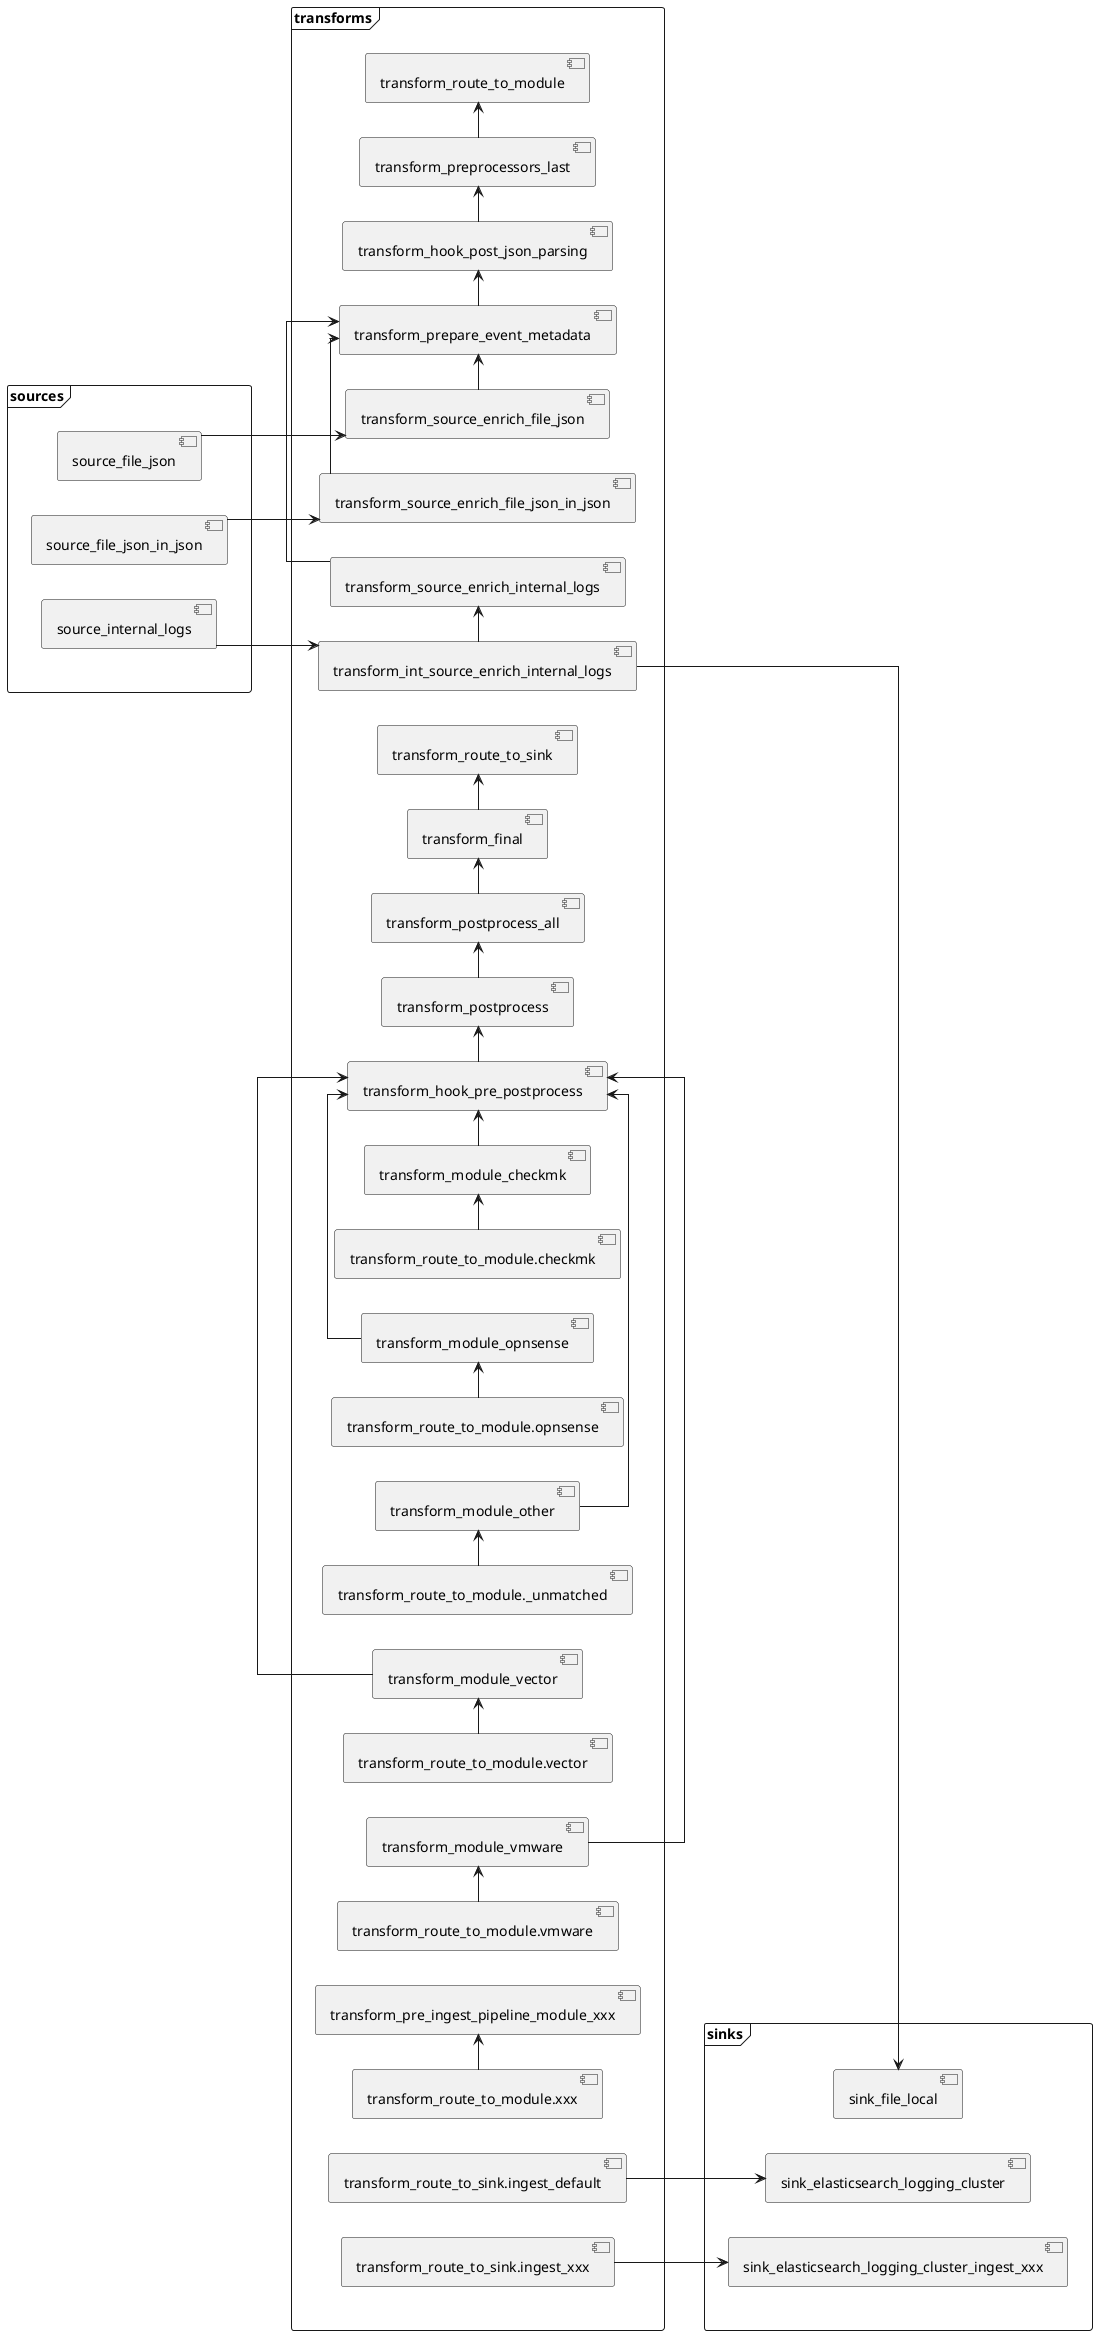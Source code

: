 @startuml
' The following is generated by gen_component_diagram, all changes will be lost.
left to right direction
skinparam linetype ortho

frame sources {
    component source_file_json
    component source_file_json_in_json
    component source_internal_logs
}

frame transforms {
    component transform_final
    component transform_hook_post_json_parsing
    component transform_hook_pre_postprocess
    component transform_int_source_enrich_internal_logs
    component transform_module_checkmk
    component transform_module_opnsense
    component transform_module_other
    component transform_module_vector
    component transform_module_vmware
    component transform_postprocess
    component transform_postprocess_all
    component transform_pre_ingest_pipeline_module_xxx
    component transform_prepare_event_metadata
    component transform_preprocessors_last
    component transform_route_to_module
    component transform_route_to_module._unmatched
    component transform_route_to_module.checkmk
    component transform_route_to_module.opnsense
    component transform_route_to_module.vector
    component transform_route_to_module.vmware
    component transform_route_to_module.xxx
    component transform_route_to_sink
    component transform_route_to_sink.ingest_default
    component transform_route_to_sink.ingest_xxx
    component transform_source_enrich_file_json
    component transform_source_enrich_file_json_in_json
    component transform_source_enrich_internal_logs
}

frame sinks {
    component sink_elasticsearch_logging_cluster
    component sink_elasticsearch_logging_cluster_ingest_xxx
    component sink_file_local
}

sources -[hidden]-> transforms
transforms -[hidden]-> sinks

source_file_json -> transform_source_enrich_file_json
source_file_json_in_json -> transform_source_enrich_file_json_in_json
transform_int_source_enrich_internal_logs -> transform_source_enrich_internal_logs
transform_final -> transform_route_to_sink
source_internal_logs -> transform_int_source_enrich_internal_logs
transform_source_enrich_file_json -> transform_prepare_event_metadata
transform_source_enrich_file_json_in_json -> transform_prepare_event_metadata
transform_source_enrich_internal_logs -> transform_prepare_event_metadata
transform_hook_post_json_parsing -> transform_preprocessors_last
transform_hook_pre_postprocess -> transform_postprocess
transform_postprocess -> transform_postprocess_all
transform_route_to_module.checkmk -> transform_module_checkmk
transform_route_to_module.opnsense -> transform_module_opnsense
transform_route_to_module._unmatched -> transform_module_other
transform_route_to_module.vector -> transform_module_vector
transform_route_to_module.vmware -> transform_module_vmware
transform_route_to_module.xxx -> transform_pre_ingest_pipeline_module_xxx
transform_prepare_event_metadata -> transform_hook_post_json_parsing
transform_preprocessors_last -> transform_route_to_module
transform_module_checkmk -> transform_hook_pre_postprocess
transform_module_opnsense -> transform_hook_pre_postprocess
transform_module_other -> transform_hook_pre_postprocess
transform_module_vector -> transform_hook_pre_postprocess
transform_module_vmware -> transform_hook_pre_postprocess
transform_postprocess_all -> transform_final
transform_route_to_sink.ingest_default -> sink_elasticsearch_logging_cluster
transform_route_to_sink.ingest_xxx -> sink_elasticsearch_logging_cluster_ingest_xxx
transform_int_source_enrich_internal_logs -> sink_file_local

@enduml
